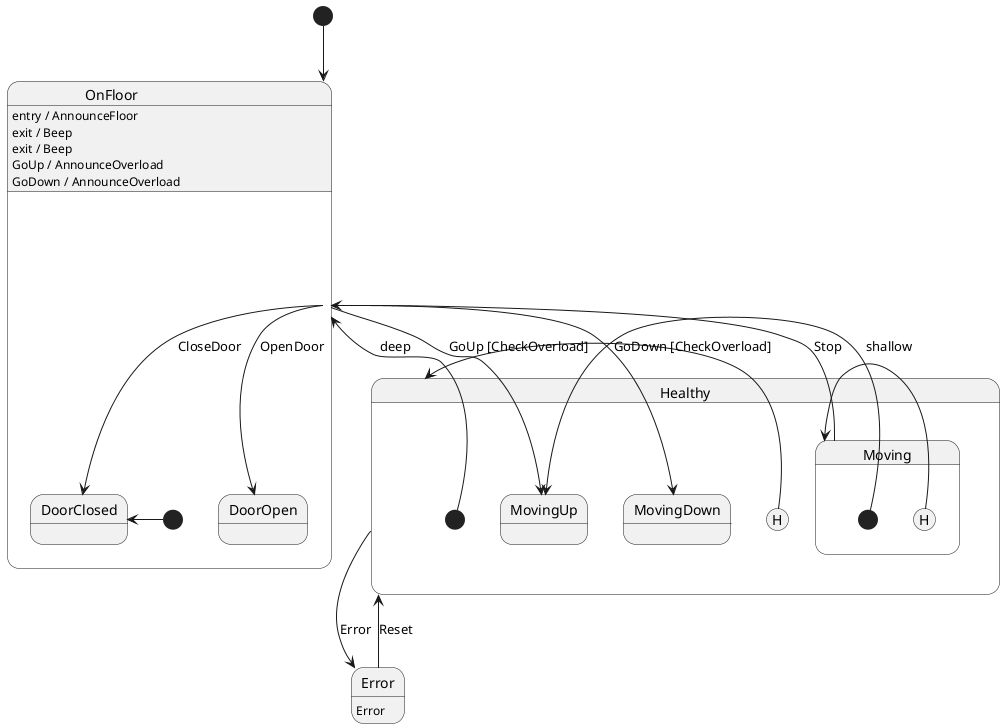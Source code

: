 @startuml Elevator
[*] --> OnFloor
state Healthy {
[H] -> Healthy : deep
[*] -> OnFloor
state OnFloor {
[*] -> DoorClosed
state DoorClosed {
}
state DoorOpen {
}
}
OnFloor : entry / AnnounceFloor
OnFloor : exit / Beep
OnFloor : exit / Beep
OnFloor --> DoorClosed : CloseDoor
OnFloor --> DoorOpen : OpenDoor
OnFloor --> MovingUp : GoUp [CheckOverload]
OnFloor : GoUp / AnnounceOverload
OnFloor --> MovingDown : GoDown [CheckOverload]
OnFloor : GoDown / AnnounceOverload
state Moving {
[H] -> Moving : shallow
[*] -> MovingUp
state MovingUp {
}
state MovingDown {
}
}
Moving --> OnFloor : Stop
}
Healthy --> Error : Error
state Error {
}
Error --> Healthy : Reset
Error : Error
@enduml
